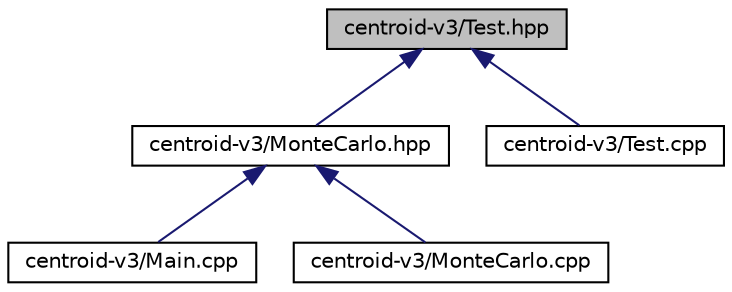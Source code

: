 digraph "centroid-v3/Test.hpp"
{
  edge [fontname="Helvetica",fontsize="10",labelfontname="Helvetica",labelfontsize="10"];
  node [fontname="Helvetica",fontsize="10",shape=record];
  Node1 [label="centroid-v3/Test.hpp",height=0.2,width=0.4,color="black", fillcolor="grey75", style="filled", fontcolor="black"];
  Node1 -> Node2 [dir="back",color="midnightblue",fontsize="10",style="solid",fontname="Helvetica"];
  Node2 [label="centroid-v3/MonteCarlo.hpp",height=0.2,width=0.4,color="black", fillcolor="white", style="filled",URL="$_monte_carlo_8hpp.html",tooltip="Header file for MonteCarlo class. "];
  Node2 -> Node3 [dir="back",color="midnightblue",fontsize="10",style="solid",fontname="Helvetica"];
  Node3 [label="centroid-v3/Main.cpp",height=0.2,width=0.4,color="black", fillcolor="white", style="filled",URL="$_main_8cpp.html",tooltip="Main method to run centroid recovery simulation. "];
  Node2 -> Node4 [dir="back",color="midnightblue",fontsize="10",style="solid",fontname="Helvetica"];
  Node4 [label="centroid-v3/MonteCarlo.cpp",height=0.2,width=0.4,color="black", fillcolor="white", style="filled",URL="$_monte_carlo_8cpp.html",tooltip="Monte Carlo simulation of centroid determination error. "];
  Node1 -> Node5 [dir="back",color="midnightblue",fontsize="10",style="solid",fontname="Helvetica"];
  Node5 [label="centroid-v3/Test.cpp",height=0.2,width=0.4,color="black", fillcolor="white", style="filled",URL="$_test_8cpp.html",tooltip="Bin an inputted PSF 2d array and find its centroid. "];
}
